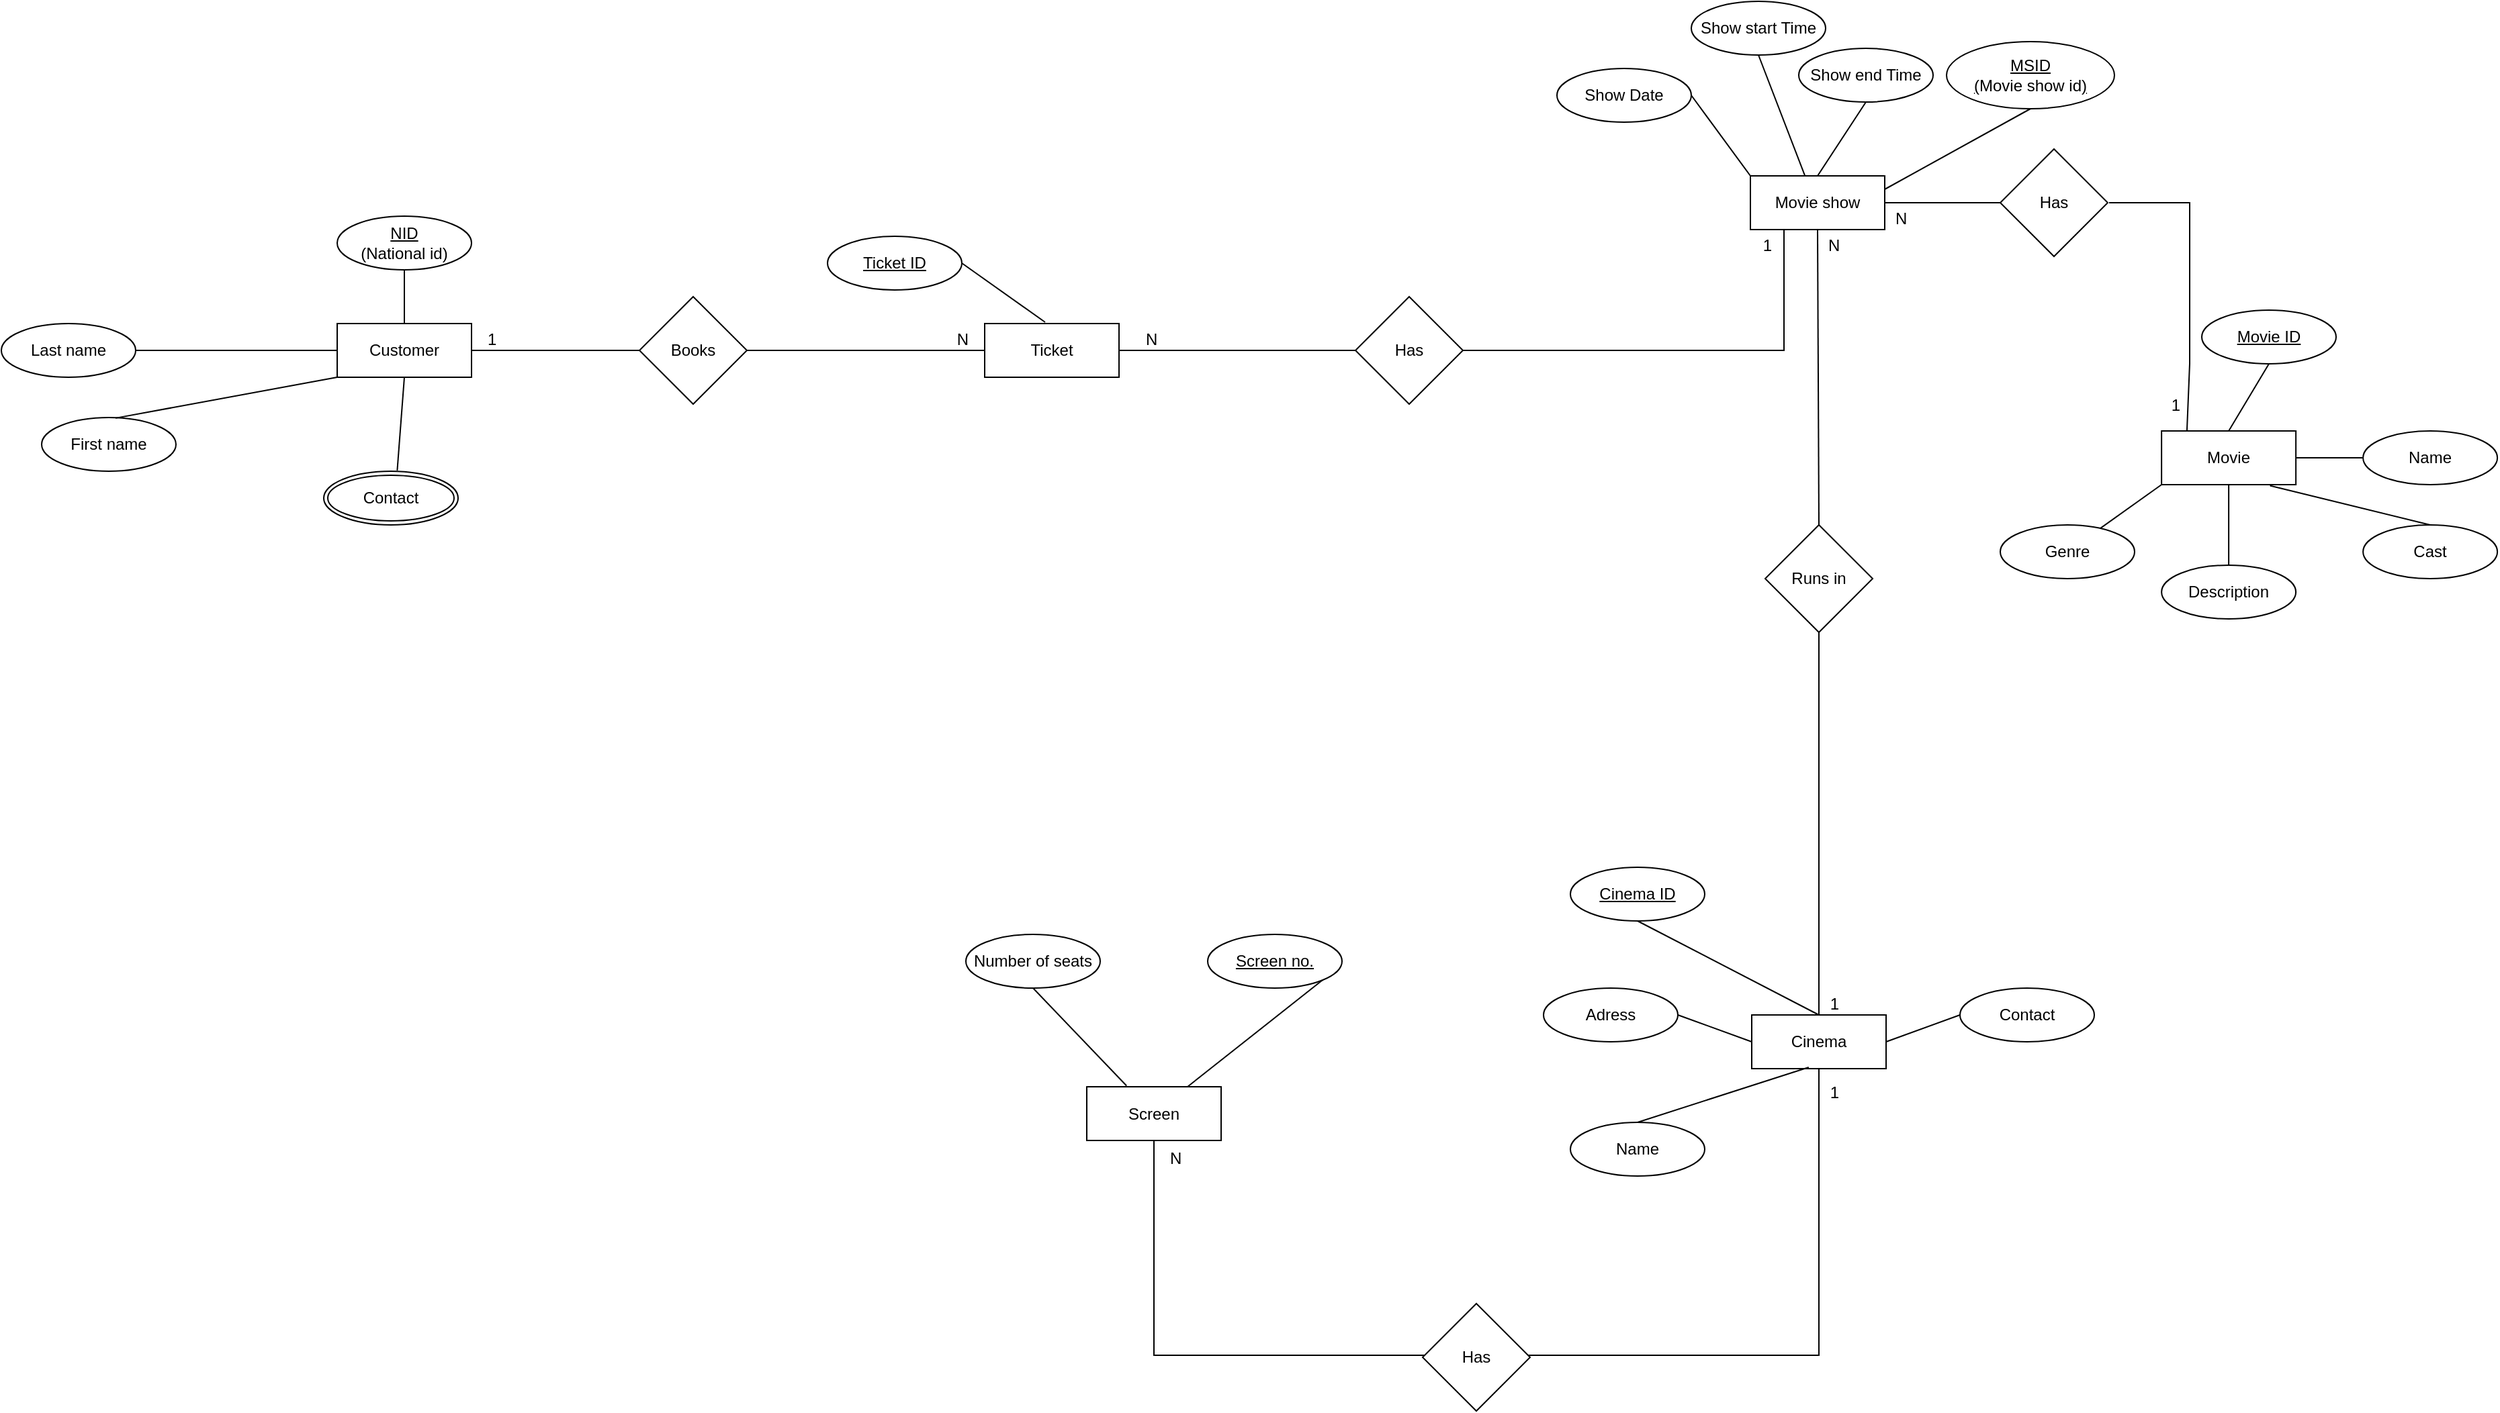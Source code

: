 <mxfile version="19.0.2" type="device"><diagram id="R2lEEEUBdFMjLlhIrx00" name="Page-1"><mxGraphModel dx="1778" dy="1131" grid="1" gridSize="10" guides="1" tooltips="1" connect="1" arrows="1" fold="1" page="1" pageScale="1" pageWidth="1654" pageHeight="2336" math="0" shadow="0" extFonts="Permanent Marker^https://fonts.googleapis.com/css?family=Permanent+Marker"><root><mxCell id="0"/><mxCell id="1" parent="0"/><mxCell id="o8GAmt4BaXxNVH5-boi--3" value="Movie show" style="whiteSpace=wrap;html=1;align=center;" parent="1" vertex="1"><mxGeometry x="1654" y="140" width="100" height="40" as="geometry"/></mxCell><mxCell id="o8GAmt4BaXxNVH5-boi--5" value="Screen" style="whiteSpace=wrap;html=1;align=center;" parent="1" vertex="1"><mxGeometry x="1160" y="818.5" width="100" height="40" as="geometry"/></mxCell><mxCell id="o8GAmt4BaXxNVH5-boi--6" value="Cinema" style="whiteSpace=wrap;html=1;align=center;" parent="1" vertex="1"><mxGeometry x="1655" y="765" width="100" height="40" as="geometry"/></mxCell><mxCell id="o8GAmt4BaXxNVH5-boi--7" value="Movie" style="whiteSpace=wrap;html=1;align=center;" parent="1" vertex="1"><mxGeometry x="1960.06" y="330" width="100" height="40" as="geometry"/></mxCell><mxCell id="o8GAmt4BaXxNVH5-boi--8" value="Customer" style="whiteSpace=wrap;html=1;align=center;" parent="1" vertex="1"><mxGeometry x="602" y="250" width="100" height="40" as="geometry"/></mxCell><mxCell id="o8GAmt4BaXxNVH5-boi--9" value="Ticket" style="whiteSpace=wrap;html=1;align=center;" parent="1" vertex="1"><mxGeometry x="1084" y="250" width="100" height="40" as="geometry"/></mxCell><mxCell id="o8GAmt4BaXxNVH5-boi--21" value="Adress" style="ellipse;whiteSpace=wrap;html=1;align=center;" parent="1" vertex="1"><mxGeometry x="1500" y="745" width="100" height="40" as="geometry"/></mxCell><mxCell id="o8GAmt4BaXxNVH5-boi--22" value="Name" style="ellipse;whiteSpace=wrap;html=1;align=center;" parent="1" vertex="1"><mxGeometry x="1520" y="845" width="100" height="40" as="geometry"/></mxCell><mxCell id="o8GAmt4BaXxNVH5-boi--23" value="&lt;u&gt;Cinema ID&lt;/u&gt;" style="ellipse;whiteSpace=wrap;html=1;align=center;" parent="1" vertex="1"><mxGeometry x="1520" y="655" width="100" height="40" as="geometry"/></mxCell><mxCell id="o8GAmt4BaXxNVH5-boi--24" value="Contact" style="ellipse;whiteSpace=wrap;html=1;align=center;" parent="1" vertex="1"><mxGeometry x="1810" y="745" width="100" height="40" as="geometry"/></mxCell><mxCell id="o8GAmt4BaXxNVH5-boi--26" value="" style="endArrow=none;html=1;rounded=0;exitX=0.5;exitY=1;exitDx=0;exitDy=0;entryX=0.5;entryY=0;entryDx=0;entryDy=0;" parent="1" source="o8GAmt4BaXxNVH5-boi--23" target="o8GAmt4BaXxNVH5-boi--6" edge="1"><mxGeometry relative="1" as="geometry"><mxPoint x="1500" y="695" as="sourcePoint"/><mxPoint x="1700" y="745" as="targetPoint"/></mxGeometry></mxCell><mxCell id="o8GAmt4BaXxNVH5-boi--27" value="" style="endArrow=none;html=1;rounded=0;exitX=0.424;exitY=0.975;exitDx=0;exitDy=0;exitPerimeter=0;entryX=0.5;entryY=0;entryDx=0;entryDy=0;" parent="1" source="o8GAmt4BaXxNVH5-boi--6" target="o8GAmt4BaXxNVH5-boi--22" edge="1"><mxGeometry relative="1" as="geometry"><mxPoint x="1660" y="845" as="sourcePoint"/><mxPoint x="1820" y="845" as="targetPoint"/></mxGeometry></mxCell><mxCell id="o8GAmt4BaXxNVH5-boi--29" value="" style="endArrow=none;html=1;rounded=0;exitX=1;exitY=0.5;exitDx=0;exitDy=0;entryX=0;entryY=0.5;entryDx=0;entryDy=0;" parent="1" source="o8GAmt4BaXxNVH5-boi--21" target="o8GAmt4BaXxNVH5-boi--6" edge="1"><mxGeometry relative="1" as="geometry"><mxPoint x="1660" y="885" as="sourcePoint"/><mxPoint x="1820" y="885" as="targetPoint"/></mxGeometry></mxCell><mxCell id="o8GAmt4BaXxNVH5-boi--30" value="" style="endArrow=none;html=1;rounded=0;entryX=0;entryY=0.5;entryDx=0;entryDy=0;exitX=1;exitY=0.5;exitDx=0;exitDy=0;" parent="1" source="o8GAmt4BaXxNVH5-boi--6" target="o8GAmt4BaXxNVH5-boi--24" edge="1"><mxGeometry relative="1" as="geometry"><mxPoint x="1820" y="845" as="sourcePoint"/><mxPoint x="1980" y="845" as="targetPoint"/></mxGeometry></mxCell><mxCell id="o8GAmt4BaXxNVH5-boi--32" value="&lt;u&gt;MSID&lt;br&gt;&lt;/u&gt;&lt;u&gt;(&lt;/u&gt;Movie show id&lt;u&gt;)&lt;/u&gt;&lt;u&gt;&lt;br&gt;&lt;/u&gt;" style="ellipse;whiteSpace=wrap;html=1;align=center;" parent="1" vertex="1"><mxGeometry x="1800" y="40" width="125" height="50" as="geometry"/></mxCell><mxCell id="o8GAmt4BaXxNVH5-boi--40" value="" style="endArrow=none;html=1;rounded=0;entryX=0.5;entryY=1;entryDx=0;entryDy=0;exitX=1;exitY=0.25;exitDx=0;exitDy=0;" parent="1" source="o8GAmt4BaXxNVH5-boi--3" target="o8GAmt4BaXxNVH5-boi--32" edge="1"><mxGeometry relative="1" as="geometry"><mxPoint x="1680" y="140" as="sourcePoint"/><mxPoint x="1840" y="140" as="targetPoint"/></mxGeometry></mxCell><mxCell id="o8GAmt4BaXxNVH5-boi--41" value="Show start Time" style="ellipse;whiteSpace=wrap;html=1;align=center;" parent="1" vertex="1"><mxGeometry x="1610" y="10" width="100" height="40" as="geometry"/></mxCell><mxCell id="o8GAmt4BaXxNVH5-boi--42" value="Show Date" style="ellipse;whiteSpace=wrap;html=1;align=center;" parent="1" vertex="1"><mxGeometry x="1510" y="60" width="100" height="40" as="geometry"/></mxCell><mxCell id="o8GAmt4BaXxNVH5-boi--43" value="" style="endArrow=none;html=1;rounded=0;entryX=0.406;entryY=-0.002;entryDx=0;entryDy=0;exitX=0.5;exitY=1;exitDx=0;exitDy=0;entryPerimeter=0;" parent="1" source="o8GAmt4BaXxNVH5-boi--41" target="o8GAmt4BaXxNVH5-boi--3" edge="1"><mxGeometry relative="1" as="geometry"><mxPoint x="1300" y="60" as="sourcePoint"/><mxPoint x="1535.6" y="30.16" as="targetPoint"/></mxGeometry></mxCell><mxCell id="o8GAmt4BaXxNVH5-boi--44" value="" style="endArrow=none;html=1;rounded=0;exitX=1;exitY=0.5;exitDx=0;exitDy=0;entryX=0;entryY=0;entryDx=0;entryDy=0;" parent="1" source="o8GAmt4BaXxNVH5-boi--42" target="o8GAmt4BaXxNVH5-boi--3" edge="1"><mxGeometry relative="1" as="geometry"><mxPoint x="1320" y="120" as="sourcePoint"/><mxPoint x="1580" y="60" as="targetPoint"/></mxGeometry></mxCell><mxCell id="o8GAmt4BaXxNVH5-boi--55" value="&lt;u&gt;Ticket ID&lt;/u&gt;" style="ellipse;whiteSpace=wrap;html=1;align=center;" parent="1" vertex="1"><mxGeometry x="967" y="185" width="100" height="40" as="geometry"/></mxCell><mxCell id="o8GAmt4BaXxNVH5-boi--56" value="" style="endArrow=none;html=1;rounded=0;exitX=1;exitY=0.5;exitDx=0;exitDy=0;entryX=0.45;entryY=-0.025;entryDx=0;entryDy=0;entryPerimeter=0;" parent="1" source="o8GAmt4BaXxNVH5-boi--55" target="o8GAmt4BaXxNVH5-boi--9" edge="1"><mxGeometry relative="1" as="geometry"><mxPoint x="1107" y="205" as="sourcePoint"/><mxPoint x="1267" y="205" as="targetPoint"/></mxGeometry></mxCell><mxCell id="o8GAmt4BaXxNVH5-boi--59" value="&lt;u&gt;Movie ID&lt;/u&gt;" style="ellipse;whiteSpace=wrap;html=1;align=center;" parent="1" vertex="1"><mxGeometry x="1990" y="240" width="100" height="40" as="geometry"/></mxCell><mxCell id="o8GAmt4BaXxNVH5-boi--60" value="Description" style="ellipse;whiteSpace=wrap;html=1;align=center;" parent="1" vertex="1"><mxGeometry x="1960.06" y="430" width="100" height="40" as="geometry"/></mxCell><mxCell id="o8GAmt4BaXxNVH5-boi--61" value="Name" style="ellipse;whiteSpace=wrap;html=1;align=center;" parent="1" vertex="1"><mxGeometry x="2110.06" y="330" width="100" height="40" as="geometry"/></mxCell><mxCell id="o8GAmt4BaXxNVH5-boi--62" value="Cast" style="ellipse;whiteSpace=wrap;html=1;align=center;" parent="1" vertex="1"><mxGeometry x="2110.06" y="400" width="100" height="40" as="geometry"/></mxCell><mxCell id="o8GAmt4BaXxNVH5-boi--63" value="" style="endArrow=none;html=1;rounded=0;exitX=0.5;exitY=1;exitDx=0;exitDy=0;entryX=0.5;entryY=0;entryDx=0;entryDy=0;" parent="1" source="o8GAmt4BaXxNVH5-boi--59" target="o8GAmt4BaXxNVH5-boi--7" edge="1"><mxGeometry relative="1" as="geometry"><mxPoint x="2010.06" y="300" as="sourcePoint"/><mxPoint x="2170.06" y="300" as="targetPoint"/></mxGeometry></mxCell><mxCell id="o8GAmt4BaXxNVH5-boi--64" value="" style="endArrow=none;html=1;rounded=0;entryX=0;entryY=0.5;entryDx=0;entryDy=0;exitX=1;exitY=0.5;exitDx=0;exitDy=0;" parent="1" source="o8GAmt4BaXxNVH5-boi--7" target="o8GAmt4BaXxNVH5-boi--61" edge="1"><mxGeometry relative="1" as="geometry"><mxPoint x="2070.06" y="300" as="sourcePoint"/><mxPoint x="2230.06" y="300" as="targetPoint"/></mxGeometry></mxCell><mxCell id="o8GAmt4BaXxNVH5-boi--65" value="" style="endArrow=none;html=1;rounded=0;entryX=0.5;entryY=0;entryDx=0;entryDy=0;exitX=0.5;exitY=1;exitDx=0;exitDy=0;" parent="1" source="o8GAmt4BaXxNVH5-boi--7" target="o8GAmt4BaXxNVH5-boi--60" edge="1"><mxGeometry relative="1" as="geometry"><mxPoint x="1880.06" y="400" as="sourcePoint"/><mxPoint x="2040.06" y="400" as="targetPoint"/></mxGeometry></mxCell><mxCell id="o8GAmt4BaXxNVH5-boi--66" value="" style="endArrow=none;html=1;rounded=0;exitX=0.807;exitY=1.018;exitDx=0;exitDy=0;exitPerimeter=0;entryX=0.5;entryY=0;entryDx=0;entryDy=0;" parent="1" source="o8GAmt4BaXxNVH5-boi--7" target="o8GAmt4BaXxNVH5-boi--62" edge="1"><mxGeometry relative="1" as="geometry"><mxPoint x="2160.06" y="390" as="sourcePoint"/><mxPoint x="2320.06" y="390" as="targetPoint"/></mxGeometry></mxCell><mxCell id="o8GAmt4BaXxNVH5-boi--67" value="&lt;u&gt;NID&lt;/u&gt;&lt;br&gt;(National id)" style="ellipse;whiteSpace=wrap;html=1;align=center;" parent="1" vertex="1"><mxGeometry x="602" y="170" width="100" height="40" as="geometry"/></mxCell><mxCell id="o8GAmt4BaXxNVH5-boi--71" value="Contact" style="ellipse;shape=doubleEllipse;margin=3;whiteSpace=wrap;html=1;align=center;" parent="1" vertex="1"><mxGeometry x="592" y="360" width="100" height="40" as="geometry"/></mxCell><mxCell id="o8GAmt4BaXxNVH5-boi--72" value="First name" style="ellipse;whiteSpace=wrap;html=1;align=center;" parent="1" vertex="1"><mxGeometry x="382" y="320" width="100" height="40" as="geometry"/></mxCell><mxCell id="o8GAmt4BaXxNVH5-boi--73" value="Last name" style="ellipse;whiteSpace=wrap;html=1;align=center;" parent="1" vertex="1"><mxGeometry x="352" y="250" width="100" height="40" as="geometry"/></mxCell><mxCell id="o8GAmt4BaXxNVH5-boi--75" value="" style="endArrow=none;html=1;rounded=0;entryX=0;entryY=0.5;entryDx=0;entryDy=0;exitX=1;exitY=0.5;exitDx=0;exitDy=0;" parent="1" source="o8GAmt4BaXxNVH5-boi--73" target="o8GAmt4BaXxNVH5-boi--8" edge="1"><mxGeometry relative="1" as="geometry"><mxPoint x="422" y="310" as="sourcePoint"/><mxPoint x="462" y="290" as="targetPoint"/></mxGeometry></mxCell><mxCell id="o8GAmt4BaXxNVH5-boi--76" value="" style="endArrow=none;html=1;rounded=0;entryX=0.55;entryY=0.011;entryDx=0;entryDy=0;entryPerimeter=0;exitX=0;exitY=1;exitDx=0;exitDy=0;" parent="1" source="o8GAmt4BaXxNVH5-boi--8" target="o8GAmt4BaXxNVH5-boi--72" edge="1"><mxGeometry relative="1" as="geometry"><mxPoint x="472" y="290" as="sourcePoint"/><mxPoint x="662" y="310" as="targetPoint"/></mxGeometry></mxCell><mxCell id="o8GAmt4BaXxNVH5-boi--77" value="" style="endArrow=none;html=1;rounded=0;entryX=0.547;entryY=-0.014;entryDx=0;entryDy=0;entryPerimeter=0;exitX=0.5;exitY=1;exitDx=0;exitDy=0;" parent="1" source="o8GAmt4BaXxNVH5-boi--8" target="o8GAmt4BaXxNVH5-boi--71" edge="1"><mxGeometry relative="1" as="geometry"><mxPoint x="582" y="330" as="sourcePoint"/><mxPoint x="742" y="330" as="targetPoint"/></mxGeometry></mxCell><mxCell id="o8GAmt4BaXxNVH5-boi--80" value="" style="endArrow=none;html=1;rounded=0;entryX=0.5;entryY=1;entryDx=0;entryDy=0;exitX=0.5;exitY=0;exitDx=0;exitDy=0;" parent="1" source="o8GAmt4BaXxNVH5-boi--8" target="o8GAmt4BaXxNVH5-boi--67" edge="1"><mxGeometry relative="1" as="geometry"><mxPoint x="532" y="240" as="sourcePoint"/><mxPoint x="692" y="240" as="targetPoint"/></mxGeometry></mxCell><mxCell id="o8GAmt4BaXxNVH5-boi--81" value="Number of seats" style="ellipse;whiteSpace=wrap;html=1;align=center;" parent="1" vertex="1"><mxGeometry x="1070" y="705" width="100" height="40" as="geometry"/></mxCell><mxCell id="o8GAmt4BaXxNVH5-boi--84" value="" style="endArrow=none;html=1;rounded=0;exitX=0.5;exitY=1;exitDx=0;exitDy=0;entryX=0.296;entryY=-0.018;entryDx=0;entryDy=0;entryPerimeter=0;" parent="1" source="o8GAmt4BaXxNVH5-boi--81" target="o8GAmt4BaXxNVH5-boi--5" edge="1"><mxGeometry relative="1" as="geometry"><mxPoint x="1160" y="765" as="sourcePoint"/><mxPoint x="1320" y="765" as="targetPoint"/></mxGeometry></mxCell><mxCell id="tGcYm9SpOCpDLPoaaGnc-12" value="Runs in" style="rhombus;whiteSpace=wrap;html=1;" parent="1" vertex="1"><mxGeometry x="1665" y="400" width="80" height="80" as="geometry"/></mxCell><mxCell id="tGcYm9SpOCpDLPoaaGnc-13" value="" style="endArrow=none;html=1;rounded=0;entryX=0.5;entryY=1;entryDx=0;entryDy=0;exitX=0.5;exitY=0;exitDx=0;exitDy=0;" parent="1" source="o8GAmt4BaXxNVH5-boi--6" target="tGcYm9SpOCpDLPoaaGnc-12" edge="1"><mxGeometry relative="1" as="geometry"><mxPoint x="1550" y="480" as="sourcePoint"/><mxPoint x="1710" y="480" as="targetPoint"/></mxGeometry></mxCell><mxCell id="tGcYm9SpOCpDLPoaaGnc-14" value="N" style="resizable=0;html=1;align=left;verticalAlign=bottom;" parent="tGcYm9SpOCpDLPoaaGnc-13" connectable="0" vertex="1"><mxGeometry x="-1" relative="1" as="geometry"><mxPoint x="5" y="-565" as="offset"/></mxGeometry></mxCell><mxCell id="tGcYm9SpOCpDLPoaaGnc-16" value="" style="endArrow=none;html=1;rounded=0;entryX=0.5;entryY=1;entryDx=0;entryDy=0;exitX=0.5;exitY=0;exitDx=0;exitDy=0;" parent="1" source="tGcYm9SpOCpDLPoaaGnc-12" target="o8GAmt4BaXxNVH5-boi--3" edge="1"><mxGeometry relative="1" as="geometry"><mxPoint x="1550" y="480" as="sourcePoint"/><mxPoint x="1710" y="480" as="targetPoint"/></mxGeometry></mxCell><mxCell id="tGcYm9SpOCpDLPoaaGnc-18" value="1" style="resizable=0;html=1;align=right;verticalAlign=bottom;" parent="tGcYm9SpOCpDLPoaaGnc-16" connectable="0" vertex="1"><mxGeometry x="1" relative="1" as="geometry"><mxPoint x="16" y="585" as="offset"/></mxGeometry></mxCell><mxCell id="tGcYm9SpOCpDLPoaaGnc-19" value="" style="endArrow=none;html=1;rounded=0;exitX=1;exitY=0.5;exitDx=0;exitDy=0;startArrow=none;entryX=0.179;entryY=0;entryDx=0;entryDy=0;entryPerimeter=0;" parent="1" edge="1"><mxGeometry relative="1" as="geometry"><mxPoint x="1921" y="160" as="sourcePoint"/><mxPoint x="1978.96" y="330" as="targetPoint"/><Array as="points"><mxPoint x="1961" y="160"/><mxPoint x="1981" y="160"/><mxPoint x="1981" y="280"/></Array></mxGeometry></mxCell><mxCell id="tGcYm9SpOCpDLPoaaGnc-21" value="1" style="resizable=0;html=1;align=right;verticalAlign=bottom;" parent="tGcYm9SpOCpDLPoaaGnc-19" connectable="0" vertex="1"><mxGeometry x="1" relative="1" as="geometry"><mxPoint x="-4" y="-10" as="offset"/></mxGeometry></mxCell><mxCell id="tGcYm9SpOCpDLPoaaGnc-24" value="" style="endArrow=none;html=1;rounded=0;entryX=0.5;entryY=1;entryDx=0;entryDy=0;exitX=0.5;exitY=1;exitDx=0;exitDy=0;" parent="1" source="o8GAmt4BaXxNVH5-boi--5" target="o8GAmt4BaXxNVH5-boi--6" edge="1"><mxGeometry relative="1" as="geometry"><mxPoint x="1110" y="618.5" as="sourcePoint"/><mxPoint x="1270" y="618.5" as="targetPoint"/><Array as="points"><mxPoint x="1210" y="1018.5"/><mxPoint x="1705" y="1018.5"/></Array></mxGeometry></mxCell><mxCell id="tGcYm9SpOCpDLPoaaGnc-25" value="N" style="resizable=0;html=1;align=left;verticalAlign=bottom;" parent="tGcYm9SpOCpDLPoaaGnc-24" connectable="0" vertex="1"><mxGeometry x="-1" relative="1" as="geometry"><mxPoint x="10" y="22" as="offset"/></mxGeometry></mxCell><mxCell id="tGcYm9SpOCpDLPoaaGnc-26" value="1" style="resizable=0;html=1;align=right;verticalAlign=bottom;" parent="tGcYm9SpOCpDLPoaaGnc-24" connectable="0" vertex="1"><mxGeometry x="1" relative="1" as="geometry"><mxPoint x="15" y="26" as="offset"/></mxGeometry></mxCell><mxCell id="tGcYm9SpOCpDLPoaaGnc-27" value="Has" style="rhombus;whiteSpace=wrap;html=1;" parent="1" vertex="1"><mxGeometry x="1410" y="980" width="80" height="80" as="geometry"/></mxCell><mxCell id="tGcYm9SpOCpDLPoaaGnc-28" value="" style="endArrow=none;html=1;rounded=0;exitX=1;exitY=0.5;exitDx=0;exitDy=0;entryX=0;entryY=0.5;entryDx=0;entryDy=0;" parent="1" source="o8GAmt4BaXxNVH5-boi--8" target="o8GAmt4BaXxNVH5-boi--9" edge="1"><mxGeometry relative="1" as="geometry"><mxPoint x="1077" y="70" as="sourcePoint"/><mxPoint x="1237" y="70" as="targetPoint"/></mxGeometry></mxCell><mxCell id="tGcYm9SpOCpDLPoaaGnc-29" value="1" style="resizable=0;html=1;align=left;verticalAlign=bottom;" parent="tGcYm9SpOCpDLPoaaGnc-28" connectable="0" vertex="1"><mxGeometry x="-1" relative="1" as="geometry"><mxPoint x="10" as="offset"/></mxGeometry></mxCell><mxCell id="tGcYm9SpOCpDLPoaaGnc-30" value="&lt;blockquote style=&quot;margin: 0 0 0 40px; border: none; padding: 0px;&quot;&gt;N&lt;/blockquote&gt;" style="resizable=0;html=1;align=right;verticalAlign=bottom;" parent="tGcYm9SpOCpDLPoaaGnc-28" connectable="0" vertex="1"><mxGeometry x="1" relative="1" as="geometry"><mxPoint x="-12" as="offset"/></mxGeometry></mxCell><mxCell id="tGcYm9SpOCpDLPoaaGnc-31" value="Books" style="rhombus;whiteSpace=wrap;html=1;" parent="1" vertex="1"><mxGeometry x="827" y="230" width="80" height="80" as="geometry"/></mxCell><mxCell id="tGcYm9SpOCpDLPoaaGnc-32" value="" style="endArrow=none;html=1;rounded=0;exitX=1;exitY=0.5;exitDx=0;exitDy=0;entryX=0.25;entryY=1;entryDx=0;entryDy=0;" parent="1" source="o8GAmt4BaXxNVH5-boi--9" target="o8GAmt4BaXxNVH5-boi--3" edge="1"><mxGeometry relative="1" as="geometry"><mxPoint x="930" y="620" as="sourcePoint"/><mxPoint x="1680" y="200" as="targetPoint"/><Array as="points"><mxPoint x="1679" y="270"/><mxPoint x="1679" y="200"/></Array></mxGeometry></mxCell><mxCell id="tGcYm9SpOCpDLPoaaGnc-33" value="N" style="resizable=0;html=1;align=left;verticalAlign=bottom;" parent="tGcYm9SpOCpDLPoaaGnc-32" connectable="0" vertex="1"><mxGeometry x="-1" relative="1" as="geometry"><mxPoint x="18" as="offset"/></mxGeometry></mxCell><mxCell id="tGcYm9SpOCpDLPoaaGnc-34" value="1" style="resizable=0;html=1;align=right;verticalAlign=bottom;" parent="tGcYm9SpOCpDLPoaaGnc-32" connectable="0" vertex="1"><mxGeometry x="1" relative="1" as="geometry"><mxPoint x="-9" y="20" as="offset"/></mxGeometry></mxCell><mxCell id="tGcYm9SpOCpDLPoaaGnc-35" value="Has" style="rhombus;whiteSpace=wrap;html=1;" parent="1" vertex="1"><mxGeometry x="1360" y="230" width="80" height="80" as="geometry"/></mxCell><mxCell id="tGcYm9SpOCpDLPoaaGnc-36" value="Has" style="rhombus;whiteSpace=wrap;html=1;" parent="1" vertex="1"><mxGeometry x="1840" y="120" width="80" height="80" as="geometry"/></mxCell><mxCell id="tGcYm9SpOCpDLPoaaGnc-37" value="" style="endArrow=none;html=1;rounded=0;entryX=0;entryY=0.5;entryDx=0;entryDy=0;exitX=1;exitY=0.5;exitDx=0;exitDy=0;" parent="1" source="o8GAmt4BaXxNVH5-boi--3" target="tGcYm9SpOCpDLPoaaGnc-36" edge="1"><mxGeometry relative="1" as="geometry"><mxPoint x="1754" y="160" as="sourcePoint"/><mxPoint x="1960.06" y="350.0" as="targetPoint"/><Array as="points"/></mxGeometry></mxCell><mxCell id="tGcYm9SpOCpDLPoaaGnc-38" value="N" style="resizable=0;html=1;align=left;verticalAlign=bottom;" parent="tGcYm9SpOCpDLPoaaGnc-37" connectable="0" vertex="1"><mxGeometry x="-1" relative="1" as="geometry"><mxPoint x="6" y="20" as="offset"/></mxGeometry></mxCell><mxCell id="sTBNbpCbmtAhi6Py45BB-6" value="&lt;u&gt;Screen no.&lt;/u&gt;" style="ellipse;whiteSpace=wrap;html=1;align=center;" parent="1" vertex="1"><mxGeometry x="1250" y="705" width="100" height="40" as="geometry"/></mxCell><mxCell id="sTBNbpCbmtAhi6Py45BB-7" value="" style="endArrow=none;html=1;rounded=0;entryX=0.75;entryY=0;entryDx=0;entryDy=0;exitX=1;exitY=1;exitDx=0;exitDy=0;" parent="1" source="sTBNbpCbmtAhi6Py45BB-6" target="o8GAmt4BaXxNVH5-boi--5" edge="1"><mxGeometry relative="1" as="geometry"><mxPoint x="1000" y="830" as="sourcePoint"/><mxPoint x="1160" y="830" as="targetPoint"/></mxGeometry></mxCell><mxCell id="e8_JDulznK7CyM8NJghz-1" value="Genre" style="ellipse;whiteSpace=wrap;html=1;align=center;" parent="1" vertex="1"><mxGeometry x="1840" y="400" width="100" height="40" as="geometry"/></mxCell><mxCell id="e8_JDulznK7CyM8NJghz-3" value="" style="endArrow=none;html=1;rounded=0;entryX=0;entryY=1;entryDx=0;entryDy=0;" parent="1" source="e8_JDulznK7CyM8NJghz-1" target="o8GAmt4BaXxNVH5-boi--7" edge="1"><mxGeometry relative="1" as="geometry"><mxPoint x="2020.06" y="380" as="sourcePoint"/><mxPoint x="2020.06" y="440" as="targetPoint"/></mxGeometry></mxCell><mxCell id="Xq6AA_jNACxnjFytdNXj-1" value="Show end Time" style="ellipse;whiteSpace=wrap;html=1;align=center;" vertex="1" parent="1"><mxGeometry x="1690" y="45" width="100" height="40" as="geometry"/></mxCell><mxCell id="Xq6AA_jNACxnjFytdNXj-2" value="" style="endArrow=none;html=1;rounded=0;entryX=0.5;entryY=0;entryDx=0;entryDy=0;exitX=0.5;exitY=1;exitDx=0;exitDy=0;" edge="1" parent="1" source="Xq6AA_jNACxnjFytdNXj-1" target="o8GAmt4BaXxNVH5-boi--3"><mxGeometry relative="1" as="geometry"><mxPoint x="1670" y="60" as="sourcePoint"/><mxPoint x="1704.6" y="149.92" as="targetPoint"/></mxGeometry></mxCell></root></mxGraphModel></diagram></mxfile>